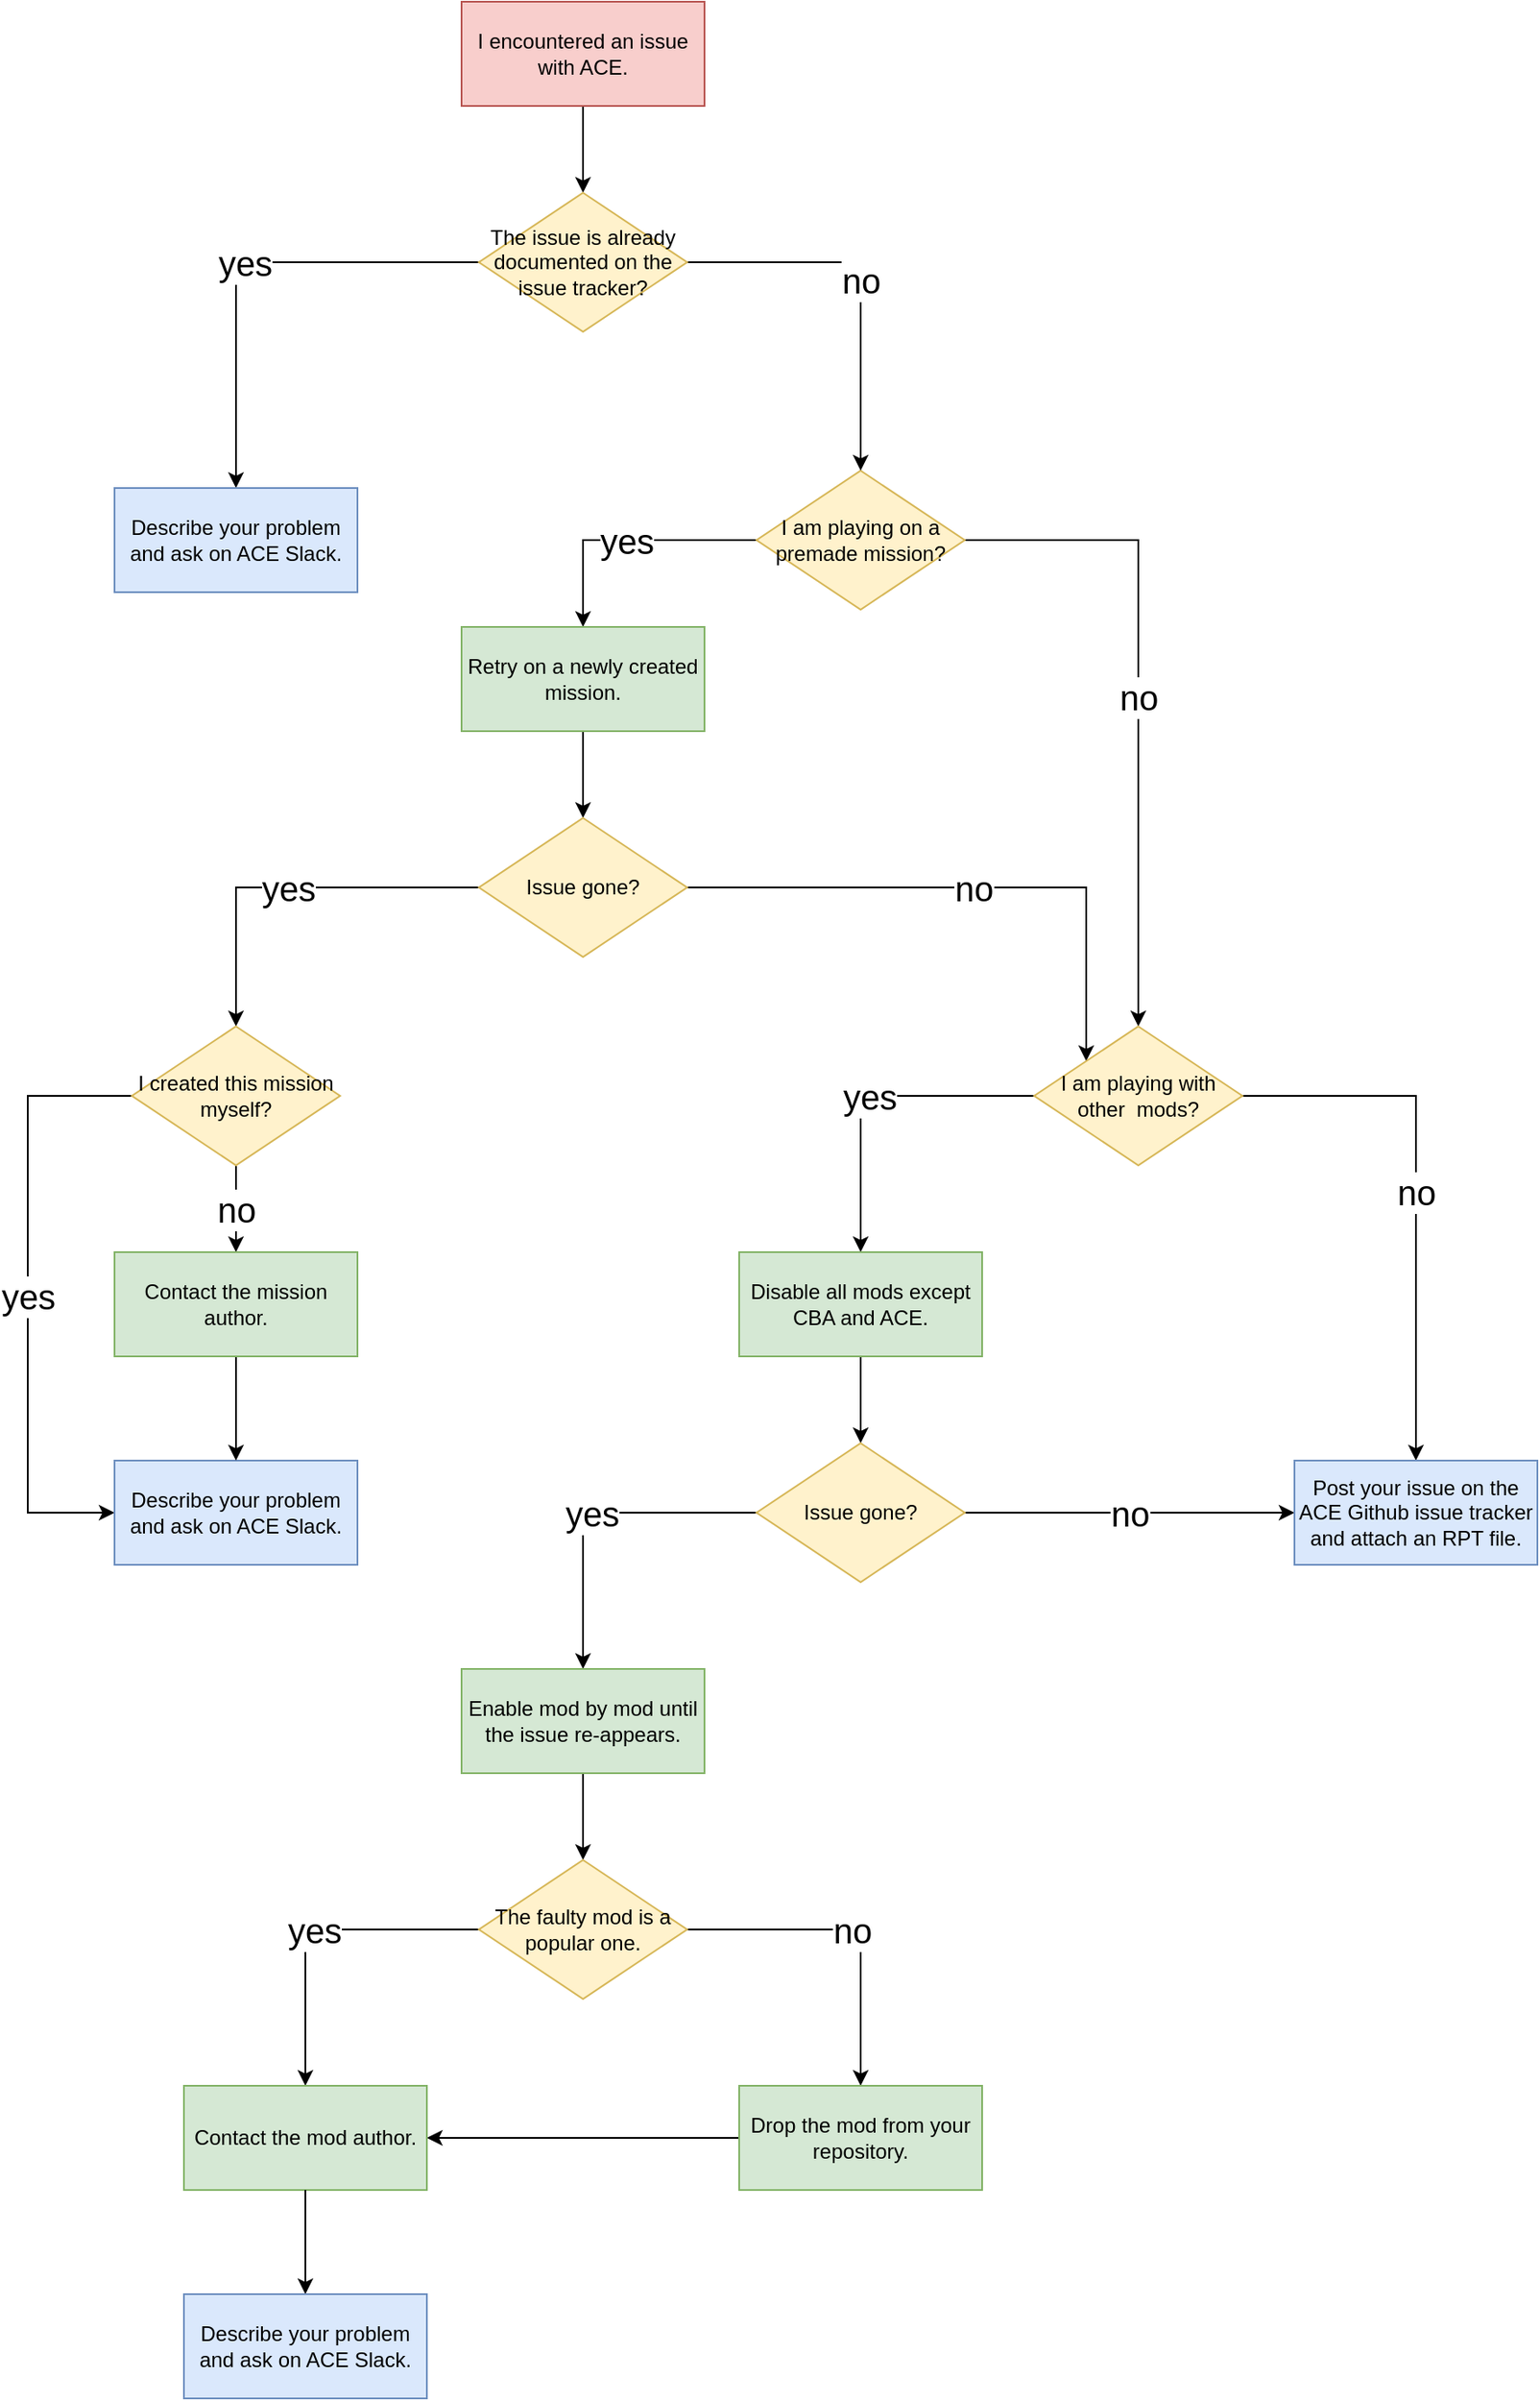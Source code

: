 <mxfile version="12.8.1" type="device"><diagram id="977m9v3MXJKPQUCsS9DI" name="Page-1"><mxGraphModel dx="2844" dy="2707" grid="1" gridSize="10" guides="1" tooltips="1" connect="1" arrows="1" fold="1" page="1" pageScale="1" pageWidth="827" pageHeight="1169" math="0" shadow="0"><root><mxCell id="0"/><mxCell id="1" parent="0"/><mxCell id="vHJMDKYgdI046JHd2DvJ-79" style="edgeStyle=orthogonalEdgeStyle;rounded=0;jumpSize=6;orthogonalLoop=1;jettySize=auto;html=1;entryX=0.5;entryY=0;entryDx=0;entryDy=0;fontSize=20;" parent="1" source="vHJMDKYgdI046JHd2DvJ-1" target="vHJMDKYgdI046JHd2DvJ-76" edge="1"><mxGeometry relative="1" as="geometry"/></mxCell><mxCell id="vHJMDKYgdI046JHd2DvJ-1" value="I encountered an issue with ACE." style="rounded=0;whiteSpace=wrap;html=1;fillColor=#f8cecc;strokeColor=#b85450;" parent="1" vertex="1"><mxGeometry x="290" y="-110" width="140" height="60" as="geometry"/></mxCell><mxCell id="vHJMDKYgdI046JHd2DvJ-25" value="yes" style="edgeStyle=orthogonalEdgeStyle;rounded=0;orthogonalLoop=1;jettySize=auto;html=1;entryX=0.5;entryY=0;entryDx=0;entryDy=0;fontSize=20;" parent="1" source="vHJMDKYgdI046JHd2DvJ-3" target="vHJMDKYgdI046JHd2DvJ-12" edge="1"><mxGeometry relative="1" as="geometry"/></mxCell><mxCell id="vHJMDKYgdI046JHd2DvJ-27" value="no" style="edgeStyle=orthogonalEdgeStyle;rounded=0;jumpSize=6;orthogonalLoop=1;jettySize=auto;html=1;fontSize=20;entryX=0.5;entryY=0;entryDx=0;entryDy=0;" parent="1" source="vHJMDKYgdI046JHd2DvJ-3" target="vHJMDKYgdI046JHd2DvJ-37" edge="1"><mxGeometry relative="1" as="geometry"><mxPoint x="690" y="180" as="targetPoint"/></mxGeometry></mxCell><mxCell id="vHJMDKYgdI046JHd2DvJ-3" value="I am playing on a premade mission?" style="rhombus;whiteSpace=wrap;html=1;fillColor=#fff2cc;strokeColor=#d6b656;" parent="1" vertex="1"><mxGeometry x="460" y="160" width="120" height="80" as="geometry"/></mxCell><mxCell id="vHJMDKYgdI046JHd2DvJ-28" style="edgeStyle=orthogonalEdgeStyle;rounded=0;jumpSize=6;orthogonalLoop=1;jettySize=auto;html=1;entryX=0.5;entryY=0;entryDx=0;entryDy=0;fontSize=20;" parent="1" source="vHJMDKYgdI046JHd2DvJ-12" target="vHJMDKYgdI046JHd2DvJ-14" edge="1"><mxGeometry relative="1" as="geometry"/></mxCell><mxCell id="vHJMDKYgdI046JHd2DvJ-12" value="Retry on a newly created mission." style="rounded=0;whiteSpace=wrap;html=1;fillColor=#d5e8d4;strokeColor=#82b366;" parent="1" vertex="1"><mxGeometry x="290" y="250" width="140" height="60" as="geometry"/></mxCell><mxCell id="vHJMDKYgdI046JHd2DvJ-24" value="yes" style="edgeStyle=orthogonalEdgeStyle;rounded=0;orthogonalLoop=1;jettySize=auto;html=1;fontSize=20;entryX=0.5;entryY=0;entryDx=0;entryDy=0;" parent="1" source="vHJMDKYgdI046JHd2DvJ-14" target="vHJMDKYgdI046JHd2DvJ-18" edge="1"><mxGeometry relative="1" as="geometry"><mxPoint x="200" y="450" as="targetPoint"/></mxGeometry></mxCell><mxCell id="vHJMDKYgdI046JHd2DvJ-40" value="no" style="edgeStyle=orthogonalEdgeStyle;rounded=0;jumpSize=6;orthogonalLoop=1;jettySize=auto;html=1;fontSize=20;entryX=0;entryY=0;entryDx=0;entryDy=0;" parent="1" source="vHJMDKYgdI046JHd2DvJ-14" target="vHJMDKYgdI046JHd2DvJ-37" edge="1"><mxGeometry relative="1" as="geometry"><mxPoint x="650" y="440" as="targetPoint"/><Array as="points"><mxPoint x="650" y="400"/></Array></mxGeometry></mxCell><mxCell id="vHJMDKYgdI046JHd2DvJ-14" value="Issue gone?" style="rhombus;whiteSpace=wrap;html=1;fillColor=#fff2cc;strokeColor=#d6b656;" parent="1" vertex="1"><mxGeometry x="300" y="360" width="120" height="80" as="geometry"/></mxCell><mxCell id="vHJMDKYgdI046JHd2DvJ-63" value="no" style="edgeStyle=orthogonalEdgeStyle;rounded=0;jumpSize=6;orthogonalLoop=1;jettySize=auto;html=1;entryX=0.5;entryY=0;entryDx=0;entryDy=0;fontSize=20;" parent="1" source="vHJMDKYgdI046JHd2DvJ-18" target="vHJMDKYgdI046JHd2DvJ-32" edge="1"><mxGeometry relative="1" as="geometry"/></mxCell><mxCell id="vHJMDKYgdI046JHd2DvJ-91" value="yes" style="edgeStyle=orthogonalEdgeStyle;rounded=0;jumpSize=6;orthogonalLoop=1;jettySize=auto;html=1;entryX=0;entryY=0.5;entryDx=0;entryDy=0;fontSize=20;" parent="1" source="vHJMDKYgdI046JHd2DvJ-18" target="vHJMDKYgdI046JHd2DvJ-19" edge="1"><mxGeometry relative="1" as="geometry"><Array as="points"><mxPoint x="40" y="520"/><mxPoint x="40" y="760"/></Array></mxGeometry></mxCell><mxCell id="vHJMDKYgdI046JHd2DvJ-18" value="I created this mission myself?" style="rhombus;whiteSpace=wrap;html=1;fillColor=#fff2cc;strokeColor=#d6b656;" parent="1" vertex="1"><mxGeometry x="100" y="480" width="120" height="80" as="geometry"/></mxCell><mxCell id="vHJMDKYgdI046JHd2DvJ-19" value="Describe your problem and ask on ACE Slack." style="rounded=0;whiteSpace=wrap;html=1;fillColor=#dae8fc;strokeColor=#6c8ebf;" parent="1" vertex="1"><mxGeometry x="90" y="730" width="140" height="60" as="geometry"/></mxCell><mxCell id="vHJMDKYgdI046JHd2DvJ-92" style="edgeStyle=orthogonalEdgeStyle;rounded=0;jumpSize=6;orthogonalLoop=1;jettySize=auto;html=1;entryX=0.5;entryY=0;entryDx=0;entryDy=0;fontSize=20;" parent="1" source="vHJMDKYgdI046JHd2DvJ-32" target="vHJMDKYgdI046JHd2DvJ-19" edge="1"><mxGeometry relative="1" as="geometry"/></mxCell><mxCell id="vHJMDKYgdI046JHd2DvJ-32" value="Contact the mission author." style="rounded=0;whiteSpace=wrap;html=1;fillColor=#d5e8d4;strokeColor=#82b366;" parent="1" vertex="1"><mxGeometry x="90" y="610" width="140" height="60" as="geometry"/></mxCell><mxCell id="vHJMDKYgdI046JHd2DvJ-45" value="no" style="edgeStyle=orthogonalEdgeStyle;rounded=0;jumpSize=6;orthogonalLoop=1;jettySize=auto;html=1;entryX=0.5;entryY=0;entryDx=0;entryDy=0;fontSize=20;" parent="1" source="vHJMDKYgdI046JHd2DvJ-37" target="vHJMDKYgdI046JHd2DvJ-43" edge="1"><mxGeometry relative="1" as="geometry"/></mxCell><mxCell id="vHJMDKYgdI046JHd2DvJ-46" value="yes" style="edgeStyle=orthogonalEdgeStyle;rounded=0;jumpSize=6;orthogonalLoop=1;jettySize=auto;html=1;fontSize=20;" parent="1" source="vHJMDKYgdI046JHd2DvJ-37" target="vHJMDKYgdI046JHd2DvJ-41" edge="1"><mxGeometry relative="1" as="geometry"/></mxCell><mxCell id="vHJMDKYgdI046JHd2DvJ-37" value="I am playing with other&amp;nbsp; mods?" style="rhombus;whiteSpace=wrap;html=1;fillColor=#fff2cc;strokeColor=#d6b656;" parent="1" vertex="1"><mxGeometry x="620" y="480" width="120" height="80" as="geometry"/></mxCell><mxCell id="vHJMDKYgdI046JHd2DvJ-48" style="edgeStyle=orthogonalEdgeStyle;rounded=0;jumpSize=6;orthogonalLoop=1;jettySize=auto;html=1;entryX=0.5;entryY=0;entryDx=0;entryDy=0;fontSize=20;" parent="1" source="vHJMDKYgdI046JHd2DvJ-41" target="vHJMDKYgdI046JHd2DvJ-42" edge="1"><mxGeometry relative="1" as="geometry"/></mxCell><mxCell id="vHJMDKYgdI046JHd2DvJ-41" value="Disable all mods except CBA and ACE." style="rounded=0;whiteSpace=wrap;html=1;fillColor=#d5e8d4;strokeColor=#82b366;" parent="1" vertex="1"><mxGeometry x="450" y="610" width="140" height="60" as="geometry"/></mxCell><mxCell id="vHJMDKYgdI046JHd2DvJ-50" value="no" style="edgeStyle=orthogonalEdgeStyle;rounded=0;jumpSize=6;orthogonalLoop=1;jettySize=auto;html=1;fontSize=20;entryX=0;entryY=0.5;entryDx=0;entryDy=0;" parent="1" source="vHJMDKYgdI046JHd2DvJ-42" target="vHJMDKYgdI046JHd2DvJ-43" edge="1"><mxGeometry relative="1" as="geometry"><mxPoint x="760" y="770" as="targetPoint"/></mxGeometry></mxCell><mxCell id="vHJMDKYgdI046JHd2DvJ-53" value="yes" style="edgeStyle=orthogonalEdgeStyle;rounded=0;jumpSize=6;orthogonalLoop=1;jettySize=auto;html=1;entryX=0.5;entryY=0;entryDx=0;entryDy=0;fontSize=20;" parent="1" source="vHJMDKYgdI046JHd2DvJ-42" target="vHJMDKYgdI046JHd2DvJ-51" edge="1"><mxGeometry relative="1" as="geometry"/></mxCell><mxCell id="vHJMDKYgdI046JHd2DvJ-42" value="Issue gone?" style="rhombus;whiteSpace=wrap;html=1;fillColor=#fff2cc;strokeColor=#d6b656;" parent="1" vertex="1"><mxGeometry x="460" y="720" width="120" height="80" as="geometry"/></mxCell><mxCell id="vHJMDKYgdI046JHd2DvJ-43" value="Post your issue on the ACE Github issue tracker and attach an RPT file." style="rounded=0;whiteSpace=wrap;html=1;fillColor=#dae8fc;strokeColor=#6c8ebf;" parent="1" vertex="1"><mxGeometry x="770" y="730" width="140" height="60" as="geometry"/></mxCell><mxCell id="vHJMDKYgdI046JHd2DvJ-55" style="edgeStyle=orthogonalEdgeStyle;rounded=0;jumpSize=6;orthogonalLoop=1;jettySize=auto;html=1;entryX=0.5;entryY=0;entryDx=0;entryDy=0;fontSize=20;" parent="1" source="vHJMDKYgdI046JHd2DvJ-51" target="vHJMDKYgdI046JHd2DvJ-54" edge="1"><mxGeometry relative="1" as="geometry"/></mxCell><mxCell id="vHJMDKYgdI046JHd2DvJ-51" value="Enable mod by mod until the issue re-appears." style="rounded=0;whiteSpace=wrap;html=1;fillColor=#d5e8d4;strokeColor=#82b366;" parent="1" vertex="1"><mxGeometry x="290" y="850" width="140" height="60" as="geometry"/></mxCell><mxCell id="vHJMDKYgdI046JHd2DvJ-61" value="yes" style="edgeStyle=orthogonalEdgeStyle;rounded=0;jumpSize=6;orthogonalLoop=1;jettySize=auto;html=1;fontSize=20;" parent="1" source="vHJMDKYgdI046JHd2DvJ-54" target="vHJMDKYgdI046JHd2DvJ-57" edge="1"><mxGeometry relative="1" as="geometry"/></mxCell><mxCell id="vHJMDKYgdI046JHd2DvJ-95" value="no" style="edgeStyle=orthogonalEdgeStyle;rounded=0;jumpSize=6;orthogonalLoop=1;jettySize=auto;html=1;entryX=0.5;entryY=0;entryDx=0;entryDy=0;fontSize=20;" parent="1" source="vHJMDKYgdI046JHd2DvJ-54" target="vHJMDKYgdI046JHd2DvJ-85" edge="1"><mxGeometry relative="1" as="geometry"/></mxCell><mxCell id="vHJMDKYgdI046JHd2DvJ-54" value="The faulty mod is a popular one." style="rhombus;whiteSpace=wrap;html=1;fillColor=#fff2cc;strokeColor=#d6b656;" parent="1" vertex="1"><mxGeometry x="300" y="960" width="120" height="80" as="geometry"/></mxCell><mxCell id="vHJMDKYgdI046JHd2DvJ-98" style="edgeStyle=orthogonalEdgeStyle;rounded=0;jumpSize=6;orthogonalLoop=1;jettySize=auto;html=1;entryX=1;entryY=0.5;entryDx=0;entryDy=0;fontSize=20;exitX=0;exitY=0.5;exitDx=0;exitDy=0;" parent="1" source="vHJMDKYgdI046JHd2DvJ-85" target="vHJMDKYgdI046JHd2DvJ-57" edge="1"><mxGeometry relative="1" as="geometry"><Array as="points"/><mxPoint x="440" y="1200" as="sourcePoint"/></mxGeometry></mxCell><mxCell id="vHJMDKYgdI046JHd2DvJ-57" value="Contact the mod author." style="rounded=0;whiteSpace=wrap;html=1;fillColor=#d5e8d4;strokeColor=#82b366;" parent="1" vertex="1"><mxGeometry x="130" y="1090" width="140" height="60" as="geometry"/></mxCell><mxCell id="vHJMDKYgdI046JHd2DvJ-77" value="no" style="edgeStyle=orthogonalEdgeStyle;rounded=0;jumpSize=6;orthogonalLoop=1;jettySize=auto;html=1;entryX=0.5;entryY=0;entryDx=0;entryDy=0;fontSize=20;" parent="1" source="vHJMDKYgdI046JHd2DvJ-76" target="vHJMDKYgdI046JHd2DvJ-3" edge="1"><mxGeometry relative="1" as="geometry"/></mxCell><mxCell id="vHJMDKYgdI046JHd2DvJ-94" value="yes" style="edgeStyle=orthogonalEdgeStyle;rounded=0;jumpSize=6;orthogonalLoop=1;jettySize=auto;html=1;entryX=0.5;entryY=0;entryDx=0;entryDy=0;fontSize=20;" parent="1" source="vHJMDKYgdI046JHd2DvJ-76" target="vHJMDKYgdI046JHd2DvJ-93" edge="1"><mxGeometry relative="1" as="geometry"/></mxCell><mxCell id="vHJMDKYgdI046JHd2DvJ-76" value="The issue is already documented on the issue tracker?" style="rhombus;whiteSpace=wrap;html=1;fillColor=#fff2cc;strokeColor=#d6b656;" parent="1" vertex="1"><mxGeometry x="300" width="120" height="80" as="geometry"/></mxCell><mxCell id="vHJMDKYgdI046JHd2DvJ-97" style="edgeStyle=orthogonalEdgeStyle;rounded=0;jumpSize=6;orthogonalLoop=1;jettySize=auto;html=1;entryX=0.5;entryY=0;entryDx=0;entryDy=0;fontSize=20;exitX=0.5;exitY=1;exitDx=0;exitDy=0;" parent="1" source="vHJMDKYgdI046JHd2DvJ-57" target="vHJMDKYgdI046JHd2DvJ-86" edge="1"><mxGeometry relative="1" as="geometry"><Array as="points"><mxPoint x="200" y="1170"/><mxPoint x="200" y="1170"/></Array></mxGeometry></mxCell><mxCell id="vHJMDKYgdI046JHd2DvJ-85" value="Drop the mod from your repository." style="rounded=0;whiteSpace=wrap;html=1;fillColor=#d5e8d4;strokeColor=#82b366;" parent="1" vertex="1"><mxGeometry x="450" y="1090" width="140" height="60" as="geometry"/></mxCell><mxCell id="vHJMDKYgdI046JHd2DvJ-86" value="Describe your problem and ask on ACE Slack." style="rounded=0;whiteSpace=wrap;html=1;fillColor=#dae8fc;strokeColor=#6c8ebf;" parent="1" vertex="1"><mxGeometry x="130" y="1210" width="140" height="60" as="geometry"/></mxCell><mxCell id="vHJMDKYgdI046JHd2DvJ-93" value="Describe your problem and ask on ACE Slack." style="rounded=0;whiteSpace=wrap;html=1;fillColor=#dae8fc;strokeColor=#6c8ebf;" parent="1" vertex="1"><mxGeometry x="90" y="170" width="140" height="60" as="geometry"/></mxCell></root></mxGraphModel></diagram></mxfile>
